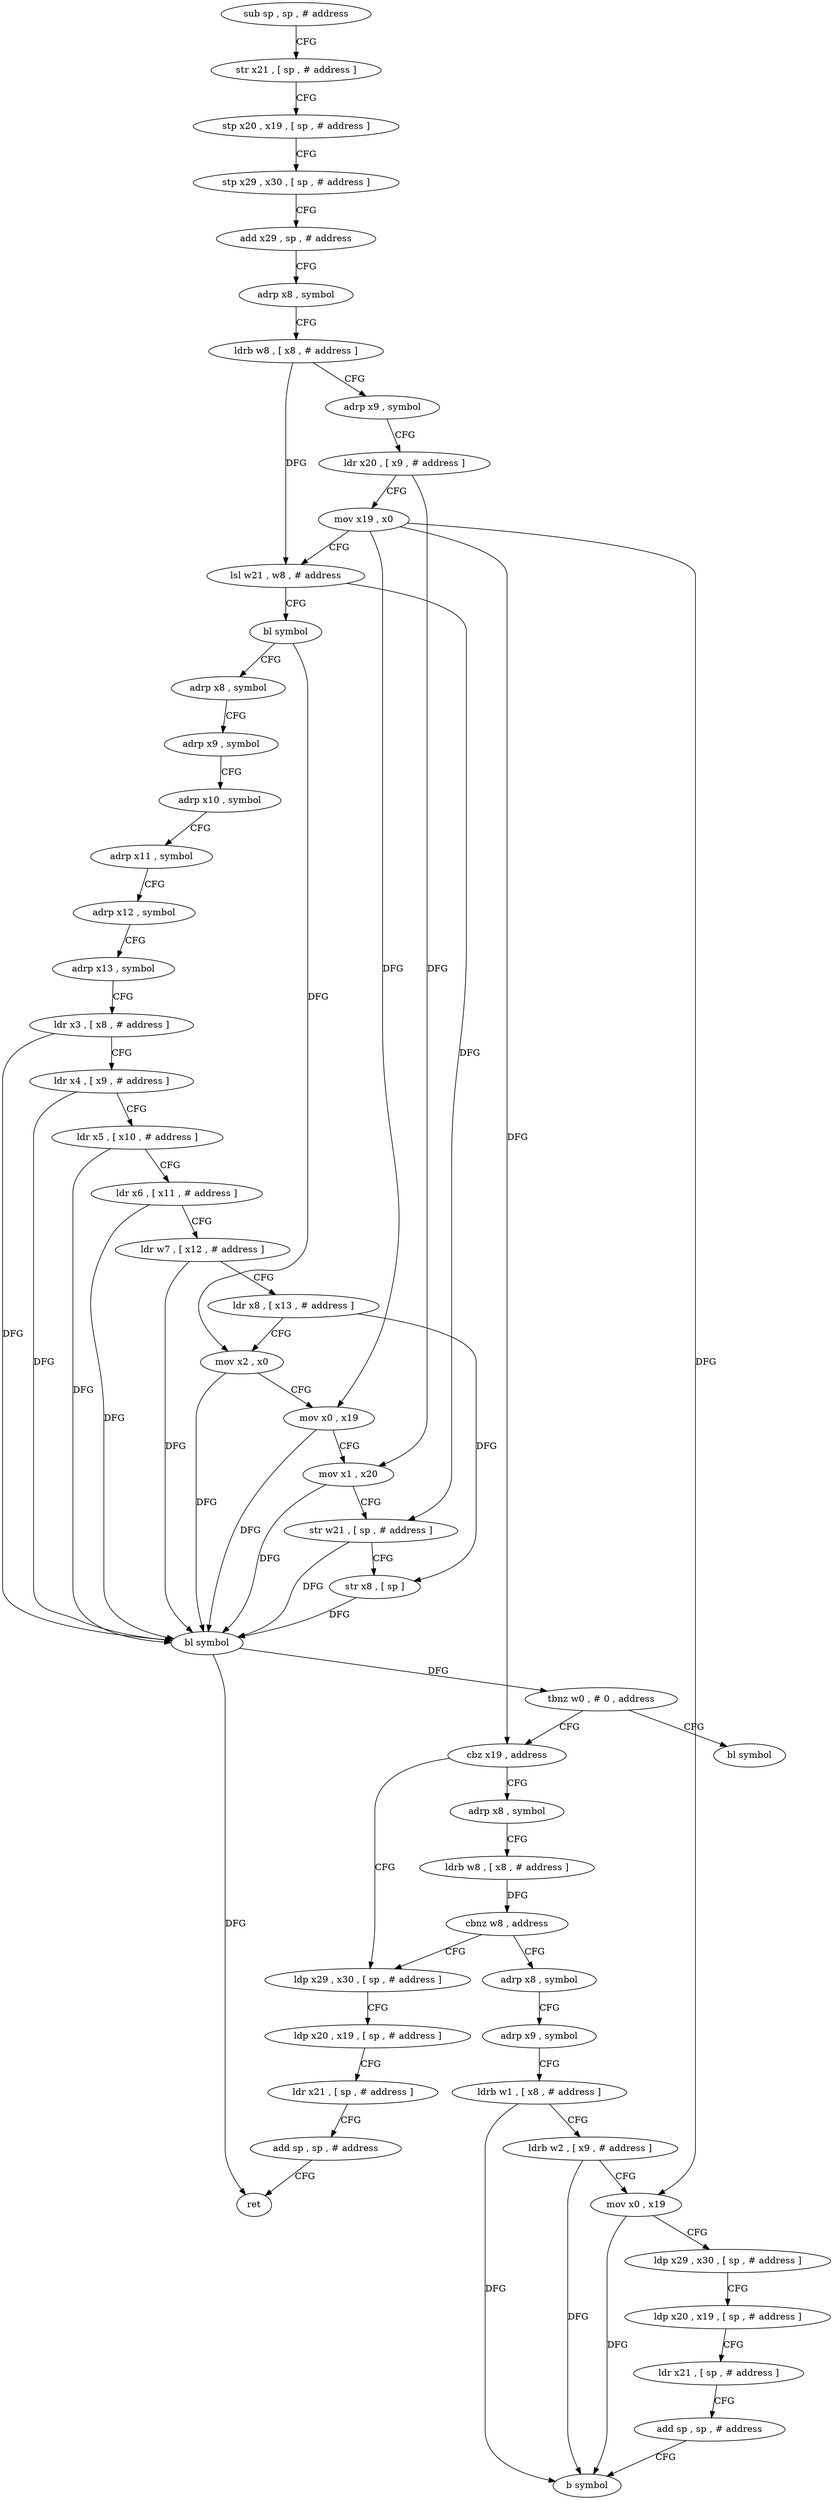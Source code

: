 digraph "func" {
"4218048" [label = "sub sp , sp , # address" ]
"4218052" [label = "str x21 , [ sp , # address ]" ]
"4218056" [label = "stp x20 , x19 , [ sp , # address ]" ]
"4218060" [label = "stp x29 , x30 , [ sp , # address ]" ]
"4218064" [label = "add x29 , sp , # address" ]
"4218068" [label = "adrp x8 , symbol" ]
"4218072" [label = "ldrb w8 , [ x8 , # address ]" ]
"4218076" [label = "adrp x9 , symbol" ]
"4218080" [label = "ldr x20 , [ x9 , # address ]" ]
"4218084" [label = "mov x19 , x0" ]
"4218088" [label = "lsl w21 , w8 , # address" ]
"4218092" [label = "bl symbol" ]
"4218096" [label = "adrp x8 , symbol" ]
"4218100" [label = "adrp x9 , symbol" ]
"4218104" [label = "adrp x10 , symbol" ]
"4218108" [label = "adrp x11 , symbol" ]
"4218112" [label = "adrp x12 , symbol" ]
"4218116" [label = "adrp x13 , symbol" ]
"4218120" [label = "ldr x3 , [ x8 , # address ]" ]
"4218124" [label = "ldr x4 , [ x9 , # address ]" ]
"4218128" [label = "ldr x5 , [ x10 , # address ]" ]
"4218132" [label = "ldr x6 , [ x11 , # address ]" ]
"4218136" [label = "ldr w7 , [ x12 , # address ]" ]
"4218140" [label = "ldr x8 , [ x13 , # address ]" ]
"4218144" [label = "mov x2 , x0" ]
"4218148" [label = "mov x0 , x19" ]
"4218152" [label = "mov x1 , x20" ]
"4218156" [label = "str w21 , [ sp , # address ]" ]
"4218160" [label = "str x8 , [ sp ]" ]
"4218164" [label = "bl symbol" ]
"4218168" [label = "tbnz w0 , # 0 , address" ]
"4218176" [label = "cbz x19 , address" ]
"4218172" [label = "bl symbol" ]
"4218232" [label = "ldp x29 , x30 , [ sp , # address ]" ]
"4218180" [label = "adrp x8 , symbol" ]
"4218236" [label = "ldp x20 , x19 , [ sp , # address ]" ]
"4218240" [label = "ldr x21 , [ sp , # address ]" ]
"4218244" [label = "add sp , sp , # address" ]
"4218248" [label = "ret" ]
"4218184" [label = "ldrb w8 , [ x8 , # address ]" ]
"4218188" [label = "cbnz w8 , address" ]
"4218192" [label = "adrp x8 , symbol" ]
"4218196" [label = "adrp x9 , symbol" ]
"4218200" [label = "ldrb w1 , [ x8 , # address ]" ]
"4218204" [label = "ldrb w2 , [ x9 , # address ]" ]
"4218208" [label = "mov x0 , x19" ]
"4218212" [label = "ldp x29 , x30 , [ sp , # address ]" ]
"4218216" [label = "ldp x20 , x19 , [ sp , # address ]" ]
"4218220" [label = "ldr x21 , [ sp , # address ]" ]
"4218224" [label = "add sp , sp , # address" ]
"4218228" [label = "b symbol" ]
"4218048" -> "4218052" [ label = "CFG" ]
"4218052" -> "4218056" [ label = "CFG" ]
"4218056" -> "4218060" [ label = "CFG" ]
"4218060" -> "4218064" [ label = "CFG" ]
"4218064" -> "4218068" [ label = "CFG" ]
"4218068" -> "4218072" [ label = "CFG" ]
"4218072" -> "4218076" [ label = "CFG" ]
"4218072" -> "4218088" [ label = "DFG" ]
"4218076" -> "4218080" [ label = "CFG" ]
"4218080" -> "4218084" [ label = "CFG" ]
"4218080" -> "4218152" [ label = "DFG" ]
"4218084" -> "4218088" [ label = "CFG" ]
"4218084" -> "4218148" [ label = "DFG" ]
"4218084" -> "4218176" [ label = "DFG" ]
"4218084" -> "4218208" [ label = "DFG" ]
"4218088" -> "4218092" [ label = "CFG" ]
"4218088" -> "4218156" [ label = "DFG" ]
"4218092" -> "4218096" [ label = "CFG" ]
"4218092" -> "4218144" [ label = "DFG" ]
"4218096" -> "4218100" [ label = "CFG" ]
"4218100" -> "4218104" [ label = "CFG" ]
"4218104" -> "4218108" [ label = "CFG" ]
"4218108" -> "4218112" [ label = "CFG" ]
"4218112" -> "4218116" [ label = "CFG" ]
"4218116" -> "4218120" [ label = "CFG" ]
"4218120" -> "4218124" [ label = "CFG" ]
"4218120" -> "4218164" [ label = "DFG" ]
"4218124" -> "4218128" [ label = "CFG" ]
"4218124" -> "4218164" [ label = "DFG" ]
"4218128" -> "4218132" [ label = "CFG" ]
"4218128" -> "4218164" [ label = "DFG" ]
"4218132" -> "4218136" [ label = "CFG" ]
"4218132" -> "4218164" [ label = "DFG" ]
"4218136" -> "4218140" [ label = "CFG" ]
"4218136" -> "4218164" [ label = "DFG" ]
"4218140" -> "4218144" [ label = "CFG" ]
"4218140" -> "4218160" [ label = "DFG" ]
"4218144" -> "4218148" [ label = "CFG" ]
"4218144" -> "4218164" [ label = "DFG" ]
"4218148" -> "4218152" [ label = "CFG" ]
"4218148" -> "4218164" [ label = "DFG" ]
"4218152" -> "4218156" [ label = "CFG" ]
"4218152" -> "4218164" [ label = "DFG" ]
"4218156" -> "4218160" [ label = "CFG" ]
"4218156" -> "4218164" [ label = "DFG" ]
"4218160" -> "4218164" [ label = "DFG" ]
"4218164" -> "4218168" [ label = "DFG" ]
"4218164" -> "4218248" [ label = "DFG" ]
"4218168" -> "4218176" [ label = "CFG" ]
"4218168" -> "4218172" [ label = "CFG" ]
"4218176" -> "4218232" [ label = "CFG" ]
"4218176" -> "4218180" [ label = "CFG" ]
"4218232" -> "4218236" [ label = "CFG" ]
"4218180" -> "4218184" [ label = "CFG" ]
"4218236" -> "4218240" [ label = "CFG" ]
"4218240" -> "4218244" [ label = "CFG" ]
"4218244" -> "4218248" [ label = "CFG" ]
"4218184" -> "4218188" [ label = "DFG" ]
"4218188" -> "4218232" [ label = "CFG" ]
"4218188" -> "4218192" [ label = "CFG" ]
"4218192" -> "4218196" [ label = "CFG" ]
"4218196" -> "4218200" [ label = "CFG" ]
"4218200" -> "4218204" [ label = "CFG" ]
"4218200" -> "4218228" [ label = "DFG" ]
"4218204" -> "4218208" [ label = "CFG" ]
"4218204" -> "4218228" [ label = "DFG" ]
"4218208" -> "4218212" [ label = "CFG" ]
"4218208" -> "4218228" [ label = "DFG" ]
"4218212" -> "4218216" [ label = "CFG" ]
"4218216" -> "4218220" [ label = "CFG" ]
"4218220" -> "4218224" [ label = "CFG" ]
"4218224" -> "4218228" [ label = "CFG" ]
}
